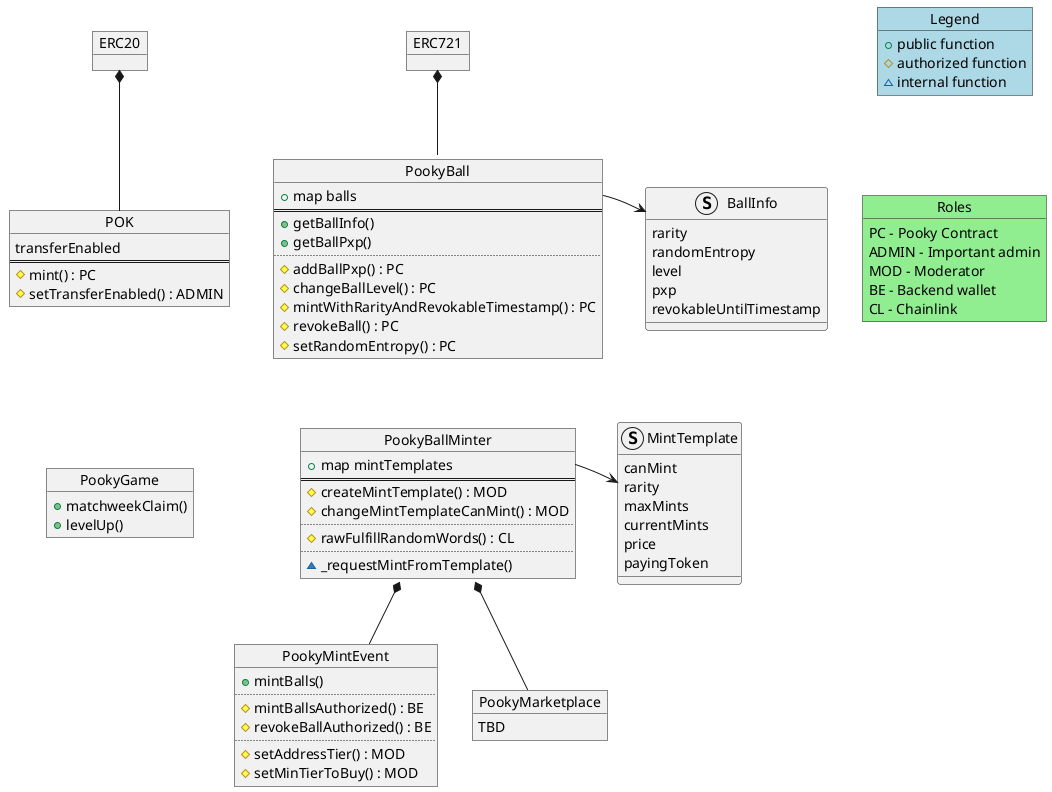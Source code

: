 @startuml

object ERC20
object POK {
   transferEnabled
==
  # mint() : PC
  # setTransferEnabled() : ADMIN
}

ERC20 *-- POK

struct BallInfo {
  rarity
  randomEntropy
  level
  pxp
  revokableUntilTimestamp
}

object ERC721

object PookyBall {
  + map balls
==
  + getBallInfo()
  + getBallPxp()
..
  # addBallPxp() : PC
  # changeBallLevel() : PC
  # mintWithRarityAndRevokableTimestamp() : PC
  # revokeBall() : PC
  # setRandomEntropy() : PC
}
ERC721 *-- PookyBall
"PookyBall::map balls" -> BallInfo

struct MintTemplate {
  canMint
  rarity
  maxMints
  currentMints
  price
  payingToken
}

object PookyBallMinter {
  + map mintTemplates
==
  #createMintTemplate() : MOD
  # changeMintTemplateCanMint() : MOD
..
  # rawFulfillRandomWords() : CL
..
  ~ _requestMintFromTemplate()
}

"PookyBallMinter::map mintTemplates" -> MintTemplate

object PookyMintEvent {
  + mintBalls()
..
  # mintBallsAuthorized() : BE
  # revokeBallAuthorized() : BE
..
  # setAddressTier() : MOD
  # setMinTierToBuy() : MOD
}

object PookyMarketplace {
  TBD
}


PookyBallMinter *-- PookyMintEvent
PookyBallMinter *-- PookyMarketplace

object PookyGame {
  + matchweekClaim()
  + levelUp()
}

object Legend #LightBlue {
  + public function
  # authorized function
  ~ internal function
}

object Roles #LightGreen {
  PC - Pooky Contract
  ADMIN - Important admin
  MOD - Moderator
  BE - Backend wallet
  CL - Chainlink
}

Legend -[hidden]-> Roles
POK -[hidden]> PookyBall
PookyBall -[hidden]-> PookyBallMinter
POK -[hidden]-> PookyGame

@enduml